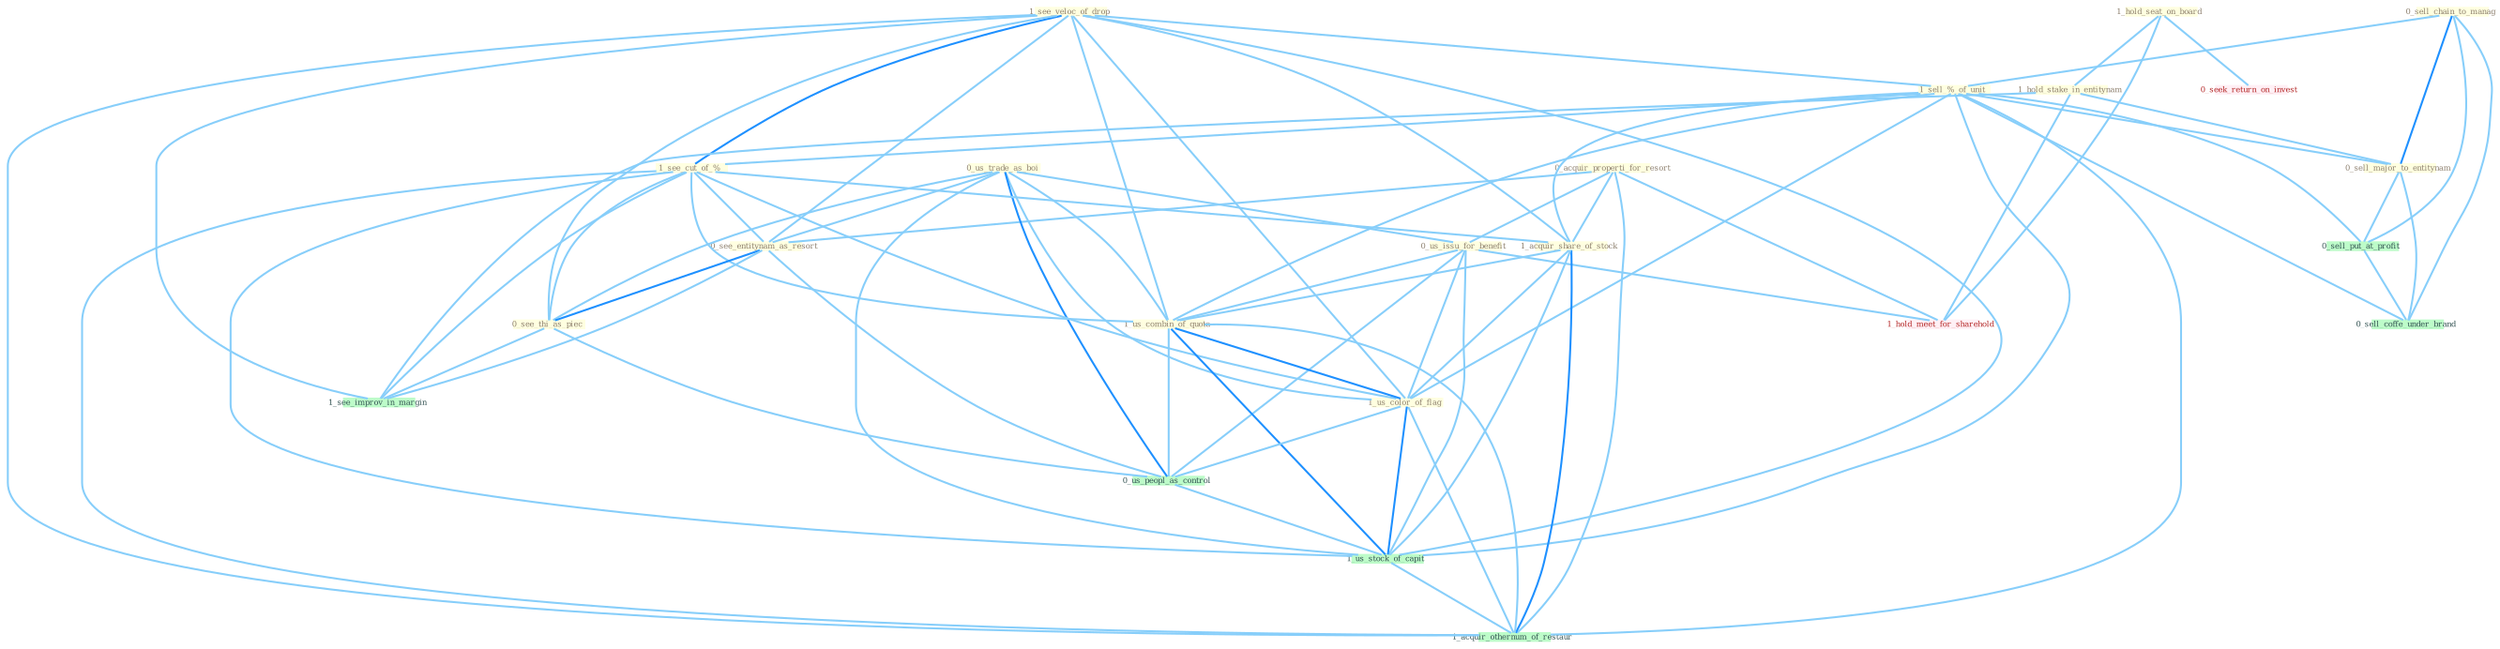 Graph G{ 
    node
    [shape=polygon,style=filled,width=.5,height=.06,color="#BDFCC9",fixedsize=true,fontsize=4,
    fontcolor="#2f4f4f"];
    {node
    [color="#ffffe0", fontcolor="#8b7d6b"] "0_acquir_properti_for_resort " "1_hold_seat_on_board " "0_us_trade_as_boi " "1_see_veloc_of_drop " "1_hold_stake_in_entitynam " "0_sell_chain_to_manag " "1_sell_%_of_unit " "0_us_issu_for_benefit " "0_sell_major_to_entitynam " "1_see_cut_of_% " "1_acquir_share_of_stock " "1_us_combin_of_quota " "0_see_entitynam_as_resort " "0_see_thi_as_piec " "1_us_color_of_flag "}
{node [color="#fff0f5", fontcolor="#b22222"] "0_seek_return_on_invest " "1_hold_meet_for_sharehold "}
edge [color="#B0E2FF"];

	"0_acquir_properti_for_resort " -- "0_us_issu_for_benefit " [w="1", color="#87cefa" ];
	"0_acquir_properti_for_resort " -- "1_acquir_share_of_stock " [w="1", color="#87cefa" ];
	"0_acquir_properti_for_resort " -- "0_see_entitynam_as_resort " [w="1", color="#87cefa" ];
	"0_acquir_properti_for_resort " -- "1_hold_meet_for_sharehold " [w="1", color="#87cefa" ];
	"0_acquir_properti_for_resort " -- "1_acquir_othernum_of_restaur " [w="1", color="#87cefa" ];
	"1_hold_seat_on_board " -- "1_hold_stake_in_entitynam " [w="1", color="#87cefa" ];
	"1_hold_seat_on_board " -- "0_seek_return_on_invest " [w="1", color="#87cefa" ];
	"1_hold_seat_on_board " -- "1_hold_meet_for_sharehold " [w="1", color="#87cefa" ];
	"0_us_trade_as_boi " -- "0_us_issu_for_benefit " [w="1", color="#87cefa" ];
	"0_us_trade_as_boi " -- "1_us_combin_of_quota " [w="1", color="#87cefa" ];
	"0_us_trade_as_boi " -- "0_see_entitynam_as_resort " [w="1", color="#87cefa" ];
	"0_us_trade_as_boi " -- "0_see_thi_as_piec " [w="1", color="#87cefa" ];
	"0_us_trade_as_boi " -- "1_us_color_of_flag " [w="1", color="#87cefa" ];
	"0_us_trade_as_boi " -- "0_us_peopl_as_control " [w="2", color="#1e90ff" , len=0.8];
	"0_us_trade_as_boi " -- "1_us_stock_of_capit " [w="1", color="#87cefa" ];
	"1_see_veloc_of_drop " -- "1_sell_%_of_unit " [w="1", color="#87cefa" ];
	"1_see_veloc_of_drop " -- "1_see_cut_of_% " [w="2", color="#1e90ff" , len=0.8];
	"1_see_veloc_of_drop " -- "1_acquir_share_of_stock " [w="1", color="#87cefa" ];
	"1_see_veloc_of_drop " -- "1_us_combin_of_quota " [w="1", color="#87cefa" ];
	"1_see_veloc_of_drop " -- "0_see_entitynam_as_resort " [w="1", color="#87cefa" ];
	"1_see_veloc_of_drop " -- "0_see_thi_as_piec " [w="1", color="#87cefa" ];
	"1_see_veloc_of_drop " -- "1_us_color_of_flag " [w="1", color="#87cefa" ];
	"1_see_veloc_of_drop " -- "1_us_stock_of_capit " [w="1", color="#87cefa" ];
	"1_see_veloc_of_drop " -- "1_see_improv_in_margin " [w="1", color="#87cefa" ];
	"1_see_veloc_of_drop " -- "1_acquir_othernum_of_restaur " [w="1", color="#87cefa" ];
	"1_hold_stake_in_entitynam " -- "0_sell_major_to_entitynam " [w="1", color="#87cefa" ];
	"1_hold_stake_in_entitynam " -- "1_see_improv_in_margin " [w="1", color="#87cefa" ];
	"1_hold_stake_in_entitynam " -- "1_hold_meet_for_sharehold " [w="1", color="#87cefa" ];
	"0_sell_chain_to_manag " -- "1_sell_%_of_unit " [w="1", color="#87cefa" ];
	"0_sell_chain_to_manag " -- "0_sell_major_to_entitynam " [w="2", color="#1e90ff" , len=0.8];
	"0_sell_chain_to_manag " -- "0_sell_put_at_profit " [w="1", color="#87cefa" ];
	"0_sell_chain_to_manag " -- "0_sell_coffe_under_brand " [w="1", color="#87cefa" ];
	"1_sell_%_of_unit " -- "0_sell_major_to_entitynam " [w="1", color="#87cefa" ];
	"1_sell_%_of_unit " -- "1_see_cut_of_% " [w="1", color="#87cefa" ];
	"1_sell_%_of_unit " -- "1_acquir_share_of_stock " [w="1", color="#87cefa" ];
	"1_sell_%_of_unit " -- "1_us_combin_of_quota " [w="1", color="#87cefa" ];
	"1_sell_%_of_unit " -- "1_us_color_of_flag " [w="1", color="#87cefa" ];
	"1_sell_%_of_unit " -- "0_sell_put_at_profit " [w="1", color="#87cefa" ];
	"1_sell_%_of_unit " -- "1_us_stock_of_capit " [w="1", color="#87cefa" ];
	"1_sell_%_of_unit " -- "0_sell_coffe_under_brand " [w="1", color="#87cefa" ];
	"1_sell_%_of_unit " -- "1_acquir_othernum_of_restaur " [w="1", color="#87cefa" ];
	"0_us_issu_for_benefit " -- "1_us_combin_of_quota " [w="1", color="#87cefa" ];
	"0_us_issu_for_benefit " -- "1_us_color_of_flag " [w="1", color="#87cefa" ];
	"0_us_issu_for_benefit " -- "0_us_peopl_as_control " [w="1", color="#87cefa" ];
	"0_us_issu_for_benefit " -- "1_us_stock_of_capit " [w="1", color="#87cefa" ];
	"0_us_issu_for_benefit " -- "1_hold_meet_for_sharehold " [w="1", color="#87cefa" ];
	"0_sell_major_to_entitynam " -- "0_sell_put_at_profit " [w="1", color="#87cefa" ];
	"0_sell_major_to_entitynam " -- "0_sell_coffe_under_brand " [w="1", color="#87cefa" ];
	"1_see_cut_of_% " -- "1_acquir_share_of_stock " [w="1", color="#87cefa" ];
	"1_see_cut_of_% " -- "1_us_combin_of_quota " [w="1", color="#87cefa" ];
	"1_see_cut_of_% " -- "0_see_entitynam_as_resort " [w="1", color="#87cefa" ];
	"1_see_cut_of_% " -- "0_see_thi_as_piec " [w="1", color="#87cefa" ];
	"1_see_cut_of_% " -- "1_us_color_of_flag " [w="1", color="#87cefa" ];
	"1_see_cut_of_% " -- "1_us_stock_of_capit " [w="1", color="#87cefa" ];
	"1_see_cut_of_% " -- "1_see_improv_in_margin " [w="1", color="#87cefa" ];
	"1_see_cut_of_% " -- "1_acquir_othernum_of_restaur " [w="1", color="#87cefa" ];
	"1_acquir_share_of_stock " -- "1_us_combin_of_quota " [w="1", color="#87cefa" ];
	"1_acquir_share_of_stock " -- "1_us_color_of_flag " [w="1", color="#87cefa" ];
	"1_acquir_share_of_stock " -- "1_us_stock_of_capit " [w="1", color="#87cefa" ];
	"1_acquir_share_of_stock " -- "1_acquir_othernum_of_restaur " [w="2", color="#1e90ff" , len=0.8];
	"1_us_combin_of_quota " -- "1_us_color_of_flag " [w="2", color="#1e90ff" , len=0.8];
	"1_us_combin_of_quota " -- "0_us_peopl_as_control " [w="1", color="#87cefa" ];
	"1_us_combin_of_quota " -- "1_us_stock_of_capit " [w="2", color="#1e90ff" , len=0.8];
	"1_us_combin_of_quota " -- "1_acquir_othernum_of_restaur " [w="1", color="#87cefa" ];
	"0_see_entitynam_as_resort " -- "0_see_thi_as_piec " [w="2", color="#1e90ff" , len=0.8];
	"0_see_entitynam_as_resort " -- "0_us_peopl_as_control " [w="1", color="#87cefa" ];
	"0_see_entitynam_as_resort " -- "1_see_improv_in_margin " [w="1", color="#87cefa" ];
	"0_see_thi_as_piec " -- "0_us_peopl_as_control " [w="1", color="#87cefa" ];
	"0_see_thi_as_piec " -- "1_see_improv_in_margin " [w="1", color="#87cefa" ];
	"1_us_color_of_flag " -- "0_us_peopl_as_control " [w="1", color="#87cefa" ];
	"1_us_color_of_flag " -- "1_us_stock_of_capit " [w="2", color="#1e90ff" , len=0.8];
	"1_us_color_of_flag " -- "1_acquir_othernum_of_restaur " [w="1", color="#87cefa" ];
	"0_us_peopl_as_control " -- "1_us_stock_of_capit " [w="1", color="#87cefa" ];
	"0_sell_put_at_profit " -- "0_sell_coffe_under_brand " [w="1", color="#87cefa" ];
	"1_us_stock_of_capit " -- "1_acquir_othernum_of_restaur " [w="1", color="#87cefa" ];
}